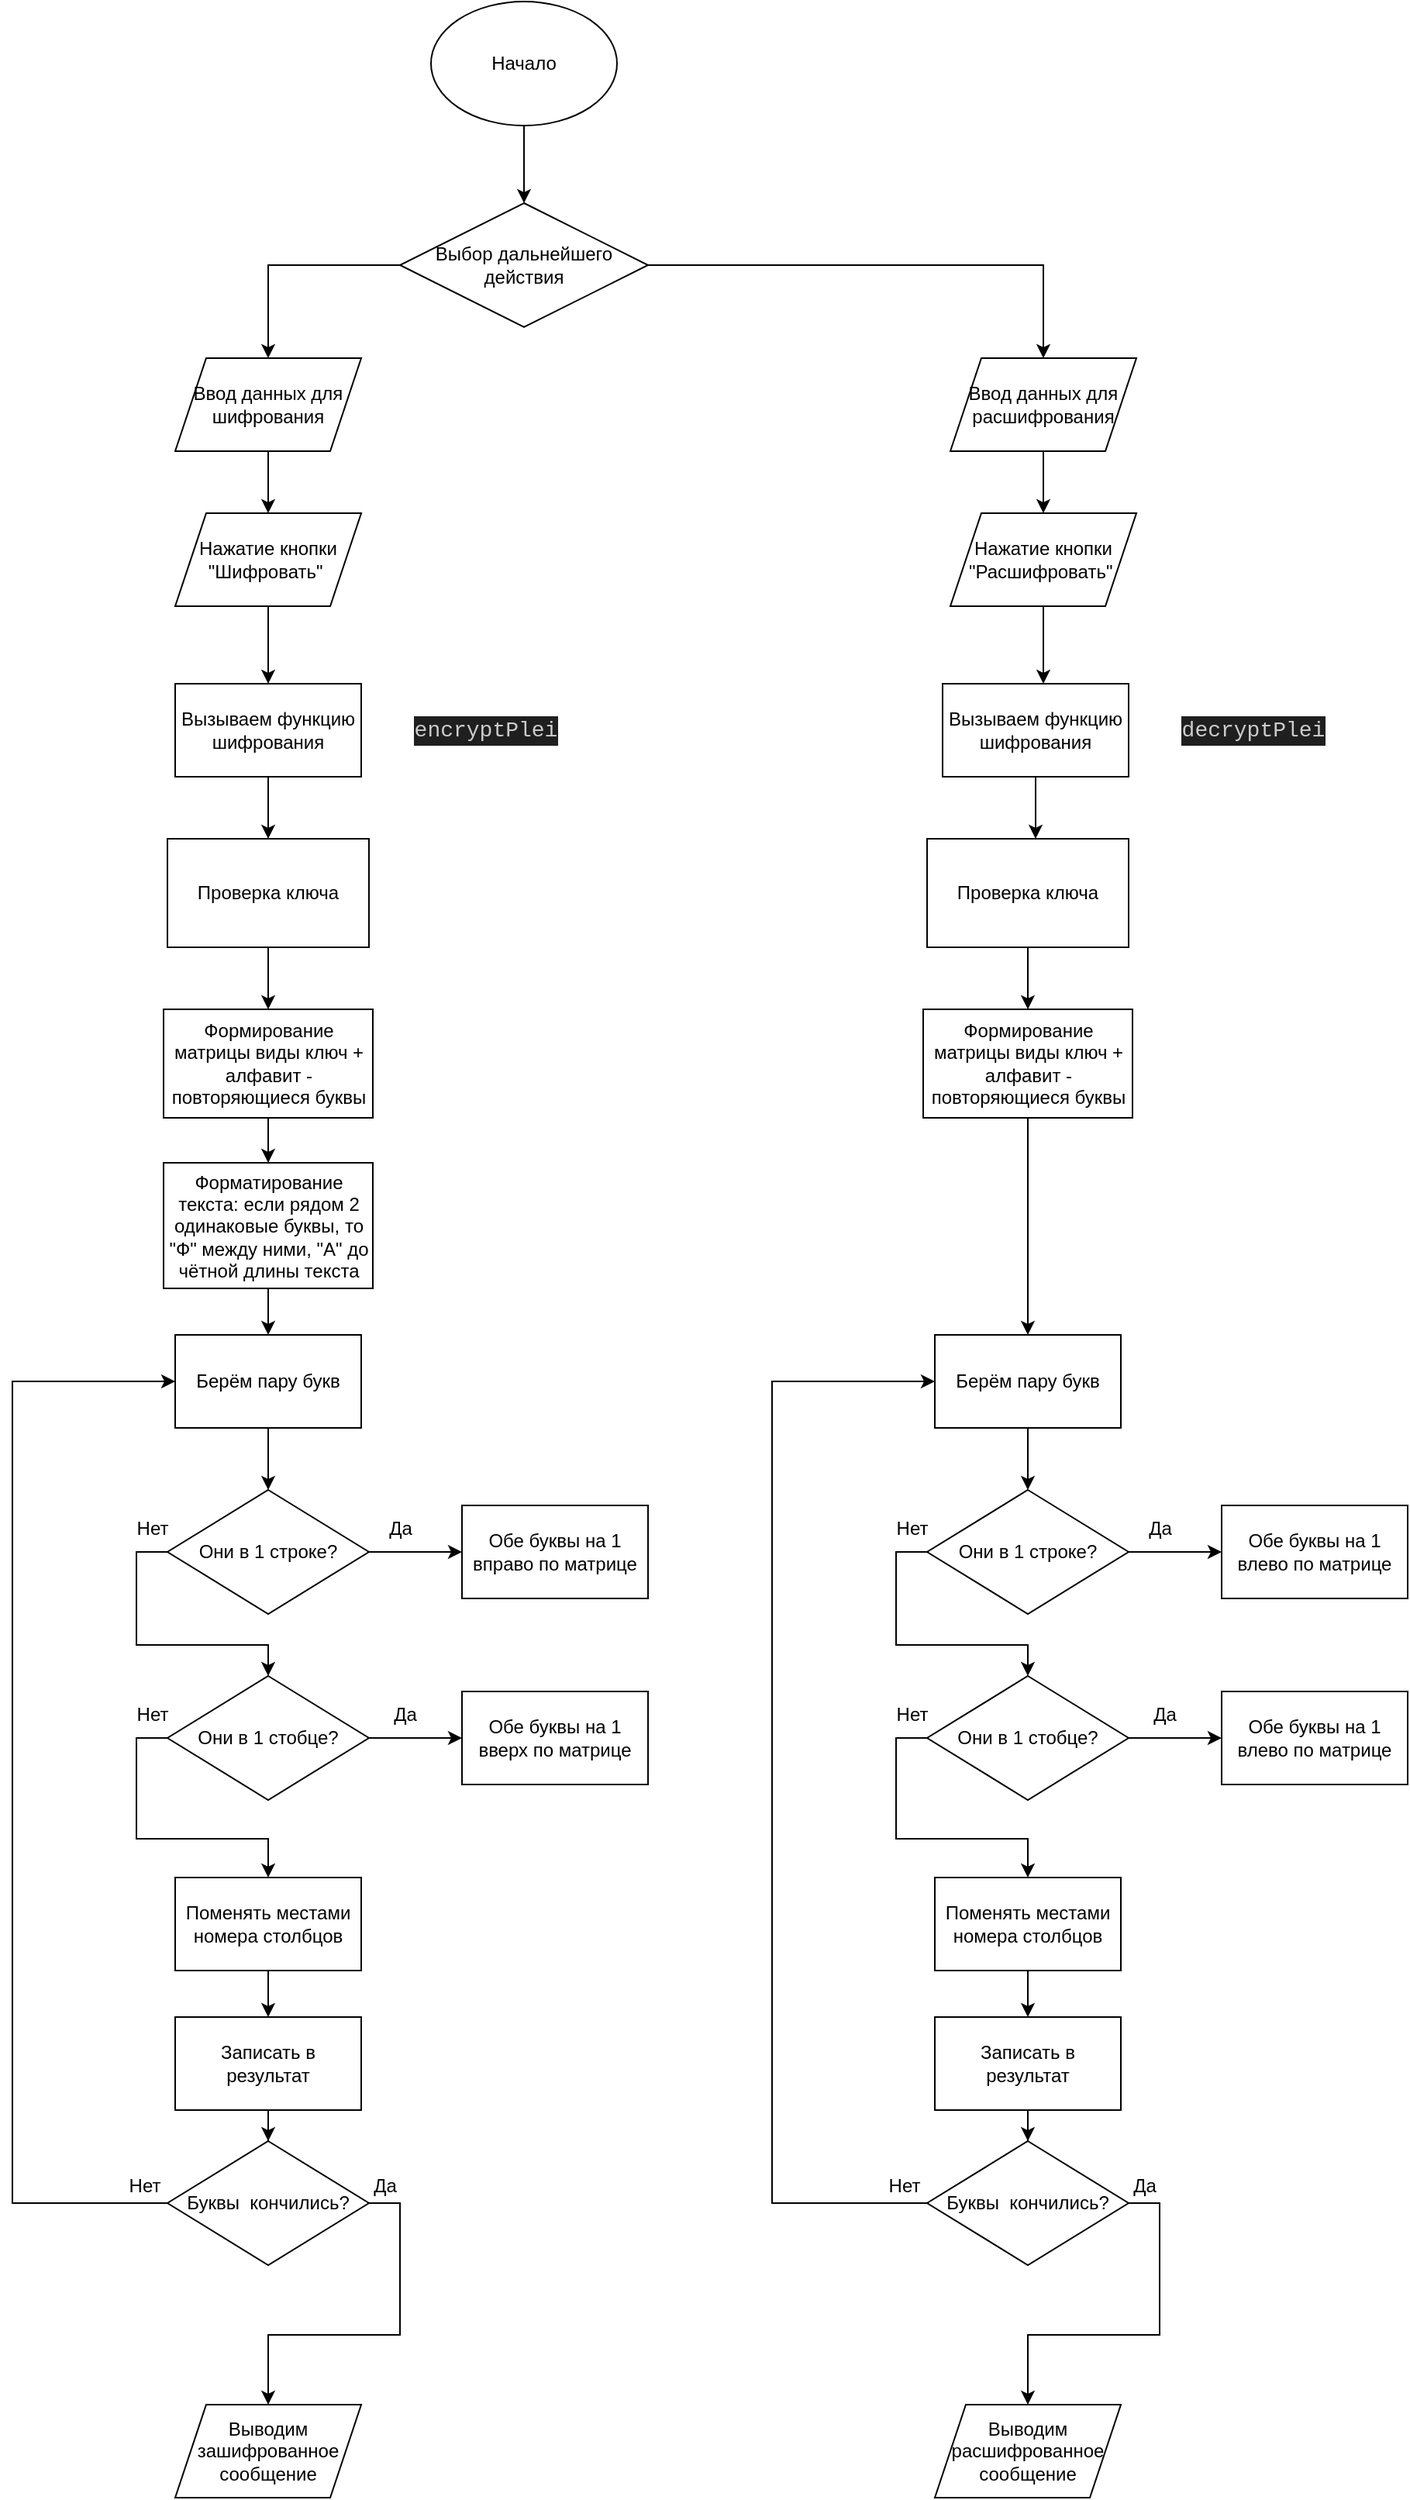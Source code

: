 <mxfile version="21.3.5" type="device">
  <diagram name="Страница 1" id="Bz_lrxthTzE5kPFzRARQ">
    <mxGraphModel dx="474" dy="755" grid="1" gridSize="10" guides="1" tooltips="1" connect="1" arrows="1" fold="1" page="1" pageScale="1" pageWidth="827" pageHeight="1169" math="0" shadow="0">
      <root>
        <mxCell id="0" />
        <mxCell id="1" parent="0" />
        <mxCell id="dbUdUkjzLWqy8CMi3rsd-3" value="" style="edgeStyle=orthogonalEdgeStyle;rounded=0;orthogonalLoop=1;jettySize=auto;html=1;" parent="1" source="dbUdUkjzLWqy8CMi3rsd-1" target="dbUdUkjzLWqy8CMi3rsd-2" edge="1">
          <mxGeometry relative="1" as="geometry" />
        </mxCell>
        <mxCell id="dbUdUkjzLWqy8CMi3rsd-1" value="Начало" style="ellipse;whiteSpace=wrap;html=1;" parent="1" vertex="1">
          <mxGeometry x="410" y="360" width="120" height="80" as="geometry" />
        </mxCell>
        <mxCell id="dbUdUkjzLWqy8CMi3rsd-6" value="" style="edgeStyle=orthogonalEdgeStyle;rounded=0;orthogonalLoop=1;jettySize=auto;html=1;" parent="1" source="dbUdUkjzLWqy8CMi3rsd-2" target="dbUdUkjzLWqy8CMi3rsd-5" edge="1">
          <mxGeometry relative="1" as="geometry" />
        </mxCell>
        <mxCell id="dbUdUkjzLWqy8CMi3rsd-8" value="" style="edgeStyle=orthogonalEdgeStyle;rounded=0;orthogonalLoop=1;jettySize=auto;html=1;exitX=1;exitY=0.5;exitDx=0;exitDy=0;" parent="1" source="dbUdUkjzLWqy8CMi3rsd-2" target="dbUdUkjzLWqy8CMi3rsd-7" edge="1">
          <mxGeometry relative="1" as="geometry" />
        </mxCell>
        <mxCell id="dbUdUkjzLWqy8CMi3rsd-2" value="Выбор дальнейшего действия" style="rhombus;whiteSpace=wrap;html=1;" parent="1" vertex="1">
          <mxGeometry x="390" y="490" width="160" height="80" as="geometry" />
        </mxCell>
        <mxCell id="dbUdUkjzLWqy8CMi3rsd-10" value="" style="edgeStyle=orthogonalEdgeStyle;rounded=0;orthogonalLoop=1;jettySize=auto;html=1;" parent="1" source="dbUdUkjzLWqy8CMi3rsd-5" target="dbUdUkjzLWqy8CMi3rsd-9" edge="1">
          <mxGeometry relative="1" as="geometry" />
        </mxCell>
        <mxCell id="dbUdUkjzLWqy8CMi3rsd-5" value="Ввод данных для шифрования" style="shape=parallelogram;perimeter=parallelogramPerimeter;whiteSpace=wrap;html=1;fixedSize=1;" parent="1" vertex="1">
          <mxGeometry x="245" y="590" width="120" height="60" as="geometry" />
        </mxCell>
        <mxCell id="dbUdUkjzLWqy8CMi3rsd-12" value="" style="edgeStyle=orthogonalEdgeStyle;rounded=0;orthogonalLoop=1;jettySize=auto;html=1;" parent="1" source="dbUdUkjzLWqy8CMi3rsd-7" target="dbUdUkjzLWqy8CMi3rsd-11" edge="1">
          <mxGeometry relative="1" as="geometry" />
        </mxCell>
        <mxCell id="dbUdUkjzLWqy8CMi3rsd-7" value="Ввод данных для расшифрования" style="shape=parallelogram;perimeter=parallelogramPerimeter;whiteSpace=wrap;html=1;fixedSize=1;" parent="1" vertex="1">
          <mxGeometry x="745" y="590" width="120" height="60" as="geometry" />
        </mxCell>
        <mxCell id="dbUdUkjzLWqy8CMi3rsd-14" value="" style="edgeStyle=orthogonalEdgeStyle;rounded=0;orthogonalLoop=1;jettySize=auto;html=1;" parent="1" source="dbUdUkjzLWqy8CMi3rsd-9" target="dbUdUkjzLWqy8CMi3rsd-13" edge="1">
          <mxGeometry relative="1" as="geometry" />
        </mxCell>
        <mxCell id="dbUdUkjzLWqy8CMi3rsd-9" value="Нажатие кнопки &quot;Шифровать&quot;&amp;nbsp;" style="shape=parallelogram;perimeter=parallelogramPerimeter;whiteSpace=wrap;html=1;fixedSize=1;" parent="1" vertex="1">
          <mxGeometry x="245" y="690" width="120" height="60" as="geometry" />
        </mxCell>
        <mxCell id="dbUdUkjzLWqy8CMi3rsd-16" value="" style="edgeStyle=orthogonalEdgeStyle;rounded=0;orthogonalLoop=1;jettySize=auto;html=1;" parent="1" source="dbUdUkjzLWqy8CMi3rsd-11" edge="1">
          <mxGeometry relative="1" as="geometry">
            <mxPoint x="805" y="800" as="targetPoint" />
          </mxGeometry>
        </mxCell>
        <mxCell id="dbUdUkjzLWqy8CMi3rsd-11" value="Нажатие кнопки &quot;Расшифровать&quot;&amp;nbsp;" style="shape=parallelogram;perimeter=parallelogramPerimeter;whiteSpace=wrap;html=1;fixedSize=1;" parent="1" vertex="1">
          <mxGeometry x="745" y="690" width="120" height="60" as="geometry" />
        </mxCell>
        <mxCell id="dbUdUkjzLWqy8CMi3rsd-18" value="" style="edgeStyle=orthogonalEdgeStyle;rounded=0;orthogonalLoop=1;jettySize=auto;html=1;" parent="1" source="dbUdUkjzLWqy8CMi3rsd-13" edge="1">
          <mxGeometry relative="1" as="geometry">
            <mxPoint x="305" y="900" as="targetPoint" />
          </mxGeometry>
        </mxCell>
        <mxCell id="dbUdUkjzLWqy8CMi3rsd-13" value="Вызываем функцию шифрования" style="rounded=0;whiteSpace=wrap;html=1;" parent="1" vertex="1">
          <mxGeometry x="245" y="800" width="120" height="60" as="geometry" />
        </mxCell>
        <mxCell id="5L_uXerfsb5XP3WXKPKb-2" value="&lt;div style=&quot;color: rgb(204, 204, 204); background-color: rgb(31, 31, 31); font-family: Consolas, &amp;quot;Courier New&amp;quot;, monospace; font-size: 14px; line-height: 19px;&quot;&gt;&lt;div style=&quot;line-height: 19px;&quot;&gt;&lt;div style=&quot;line-height: 19px;&quot;&gt;&lt;div style=&quot;line-height: 19px;&quot;&gt;&lt;div style=&quot;line-height: 19px;&quot;&gt;&lt;div style=&quot;line-height: 19px;&quot;&gt;&lt;div style=&quot;line-height: 19px;&quot;&gt;&lt;div style=&quot;line-height: 19px;&quot;&gt;encryptPlei&lt;/div&gt;&lt;/div&gt;&lt;/div&gt;&lt;/div&gt;&lt;/div&gt;&lt;/div&gt;&lt;/div&gt;&lt;/div&gt;" style="text;html=1;align=center;verticalAlign=middle;resizable=0;points=[];autosize=1;strokeColor=none;fillColor=none;" parent="1" vertex="1">
          <mxGeometry x="390" y="815" width="110" height="30" as="geometry" />
        </mxCell>
        <mxCell id="aY7v3Qfv7I3r-heTpfmQ-39" value="" style="edgeStyle=orthogonalEdgeStyle;rounded=0;orthogonalLoop=1;jettySize=auto;html=1;" edge="1" parent="1" source="5L_uXerfsb5XP3WXKPKb-3" target="aY7v3Qfv7I3r-heTpfmQ-38">
          <mxGeometry relative="1" as="geometry" />
        </mxCell>
        <mxCell id="5L_uXerfsb5XP3WXKPKb-3" value="Проверка ключа" style="whiteSpace=wrap;html=1;" parent="1" vertex="1">
          <mxGeometry x="240" y="900" width="130" height="70" as="geometry" />
        </mxCell>
        <mxCell id="5L_uXerfsb5XP3WXKPKb-4" value="Выводим зашифрованное сообщение" style="shape=parallelogram;perimeter=parallelogramPerimeter;whiteSpace=wrap;html=1;fixedSize=1;" parent="1" vertex="1">
          <mxGeometry x="245" y="1910" width="120" height="60" as="geometry" />
        </mxCell>
        <mxCell id="5L_uXerfsb5XP3WXKPKb-6" value="" style="edgeStyle=orthogonalEdgeStyle;rounded=0;orthogonalLoop=1;jettySize=auto;html=1;" parent="1" source="5L_uXerfsb5XP3WXKPKb-7" edge="1">
          <mxGeometry relative="1" as="geometry">
            <mxPoint x="800" y="900" as="targetPoint" />
          </mxGeometry>
        </mxCell>
        <mxCell id="5L_uXerfsb5XP3WXKPKb-7" value="Вызываем функцию шифрования" style="rounded=0;whiteSpace=wrap;html=1;" parent="1" vertex="1">
          <mxGeometry x="740" y="800" width="120" height="60" as="geometry" />
        </mxCell>
        <mxCell id="5L_uXerfsb5XP3WXKPKb-8" value="&lt;div style=&quot;color: rgb(204, 204, 204); background-color: rgb(31, 31, 31); font-family: Consolas, &amp;quot;Courier New&amp;quot;, monospace; font-size: 14px; line-height: 19px;&quot;&gt;&lt;div style=&quot;line-height: 19px;&quot;&gt;&lt;div style=&quot;line-height: 19px;&quot;&gt;&lt;div style=&quot;line-height: 19px;&quot;&gt;&lt;div style=&quot;line-height: 19px;&quot;&gt;&lt;div style=&quot;line-height: 19px;&quot;&gt;&lt;div style=&quot;line-height: 19px;&quot;&gt;&lt;div style=&quot;line-height: 19px;&quot;&gt;&lt;div style=&quot;line-height: 19px;&quot;&gt;decryptPlei&lt;/div&gt;&lt;/div&gt;&lt;/div&gt;&lt;/div&gt;&lt;/div&gt;&lt;/div&gt;&lt;/div&gt;&lt;/div&gt;&lt;/div&gt;" style="text;html=1;align=center;verticalAlign=middle;resizable=0;points=[];autosize=1;strokeColor=none;fillColor=none;" parent="1" vertex="1">
          <mxGeometry x="885" y="815" width="110" height="30" as="geometry" />
        </mxCell>
        <mxCell id="aY7v3Qfv7I3r-heTpfmQ-43" value="" style="edgeStyle=orthogonalEdgeStyle;rounded=0;orthogonalLoop=1;jettySize=auto;html=1;" edge="1" parent="1" source="aY7v3Qfv7I3r-heTpfmQ-38" target="aY7v3Qfv7I3r-heTpfmQ-42">
          <mxGeometry relative="1" as="geometry" />
        </mxCell>
        <mxCell id="aY7v3Qfv7I3r-heTpfmQ-38" value="Формирование матрицы виды ключ + алфавит - повторяющиеся буквы" style="whiteSpace=wrap;html=1;" vertex="1" parent="1">
          <mxGeometry x="237.5" y="1010" width="135" height="70" as="geometry" />
        </mxCell>
        <mxCell id="aY7v3Qfv7I3r-heTpfmQ-45" value="" style="edgeStyle=orthogonalEdgeStyle;rounded=0;orthogonalLoop=1;jettySize=auto;html=1;" edge="1" parent="1" source="aY7v3Qfv7I3r-heTpfmQ-42" target="aY7v3Qfv7I3r-heTpfmQ-44">
          <mxGeometry relative="1" as="geometry" />
        </mxCell>
        <mxCell id="aY7v3Qfv7I3r-heTpfmQ-42" value="Форматирование текста: если рядом 2 одинаковые буквы, то &quot;Ф&quot; между ними, &quot;А&quot; до чётной длины текста" style="whiteSpace=wrap;html=1;" vertex="1" parent="1">
          <mxGeometry x="237.5" y="1109" width="135" height="81" as="geometry" />
        </mxCell>
        <mxCell id="aY7v3Qfv7I3r-heTpfmQ-47" value="" style="edgeStyle=orthogonalEdgeStyle;rounded=0;orthogonalLoop=1;jettySize=auto;html=1;" edge="1" parent="1" source="aY7v3Qfv7I3r-heTpfmQ-44" target="aY7v3Qfv7I3r-heTpfmQ-46">
          <mxGeometry relative="1" as="geometry" />
        </mxCell>
        <mxCell id="aY7v3Qfv7I3r-heTpfmQ-44" value="Берём пару букв" style="whiteSpace=wrap;html=1;" vertex="1" parent="1">
          <mxGeometry x="245" y="1220" width="120" height="60" as="geometry" />
        </mxCell>
        <mxCell id="aY7v3Qfv7I3r-heTpfmQ-49" value="" style="edgeStyle=orthogonalEdgeStyle;rounded=0;orthogonalLoop=1;jettySize=auto;html=1;exitX=0;exitY=0.5;exitDx=0;exitDy=0;" edge="1" parent="1" source="aY7v3Qfv7I3r-heTpfmQ-46" target="aY7v3Qfv7I3r-heTpfmQ-48">
          <mxGeometry relative="1" as="geometry" />
        </mxCell>
        <mxCell id="aY7v3Qfv7I3r-heTpfmQ-51" value="" style="edgeStyle=orthogonalEdgeStyle;rounded=0;orthogonalLoop=1;jettySize=auto;html=1;" edge="1" parent="1" source="aY7v3Qfv7I3r-heTpfmQ-46" target="aY7v3Qfv7I3r-heTpfmQ-50">
          <mxGeometry relative="1" as="geometry" />
        </mxCell>
        <mxCell id="aY7v3Qfv7I3r-heTpfmQ-46" value="Они в 1 строке?" style="rhombus;whiteSpace=wrap;html=1;" vertex="1" parent="1">
          <mxGeometry x="240" y="1320" width="130" height="80" as="geometry" />
        </mxCell>
        <mxCell id="aY7v3Qfv7I3r-heTpfmQ-53" value="" style="edgeStyle=orthogonalEdgeStyle;rounded=0;orthogonalLoop=1;jettySize=auto;html=1;" edge="1" parent="1" source="aY7v3Qfv7I3r-heTpfmQ-48" target="aY7v3Qfv7I3r-heTpfmQ-52">
          <mxGeometry relative="1" as="geometry" />
        </mxCell>
        <mxCell id="aY7v3Qfv7I3r-heTpfmQ-55" value="" style="edgeStyle=orthogonalEdgeStyle;rounded=0;orthogonalLoop=1;jettySize=auto;html=1;exitX=0;exitY=0.5;exitDx=0;exitDy=0;" edge="1" parent="1" source="aY7v3Qfv7I3r-heTpfmQ-48" target="aY7v3Qfv7I3r-heTpfmQ-54">
          <mxGeometry relative="1" as="geometry" />
        </mxCell>
        <mxCell id="aY7v3Qfv7I3r-heTpfmQ-48" value="Они в 1 стобце?" style="rhombus;whiteSpace=wrap;html=1;" vertex="1" parent="1">
          <mxGeometry x="240" y="1440" width="130" height="80" as="geometry" />
        </mxCell>
        <mxCell id="aY7v3Qfv7I3r-heTpfmQ-50" value="Обе буквы на 1 вправо по матрице" style="whiteSpace=wrap;html=1;" vertex="1" parent="1">
          <mxGeometry x="430" y="1330" width="120" height="60" as="geometry" />
        </mxCell>
        <mxCell id="aY7v3Qfv7I3r-heTpfmQ-52" value="Обе буквы на 1 вверх по матрице" style="whiteSpace=wrap;html=1;" vertex="1" parent="1">
          <mxGeometry x="430" y="1450" width="120" height="60" as="geometry" />
        </mxCell>
        <mxCell id="aY7v3Qfv7I3r-heTpfmQ-59" style="edgeStyle=orthogonalEdgeStyle;rounded=0;orthogonalLoop=1;jettySize=auto;html=1;entryX=0.5;entryY=0;entryDx=0;entryDy=0;" edge="1" parent="1" source="aY7v3Qfv7I3r-heTpfmQ-54" target="aY7v3Qfv7I3r-heTpfmQ-56">
          <mxGeometry relative="1" as="geometry" />
        </mxCell>
        <mxCell id="aY7v3Qfv7I3r-heTpfmQ-54" value="Поменять местами номера столбцов" style="whiteSpace=wrap;html=1;" vertex="1" parent="1">
          <mxGeometry x="245" y="1570" width="120" height="60" as="geometry" />
        </mxCell>
        <mxCell id="aY7v3Qfv7I3r-heTpfmQ-60" value="" style="edgeStyle=orthogonalEdgeStyle;rounded=0;orthogonalLoop=1;jettySize=auto;html=1;" edge="1" parent="1" source="aY7v3Qfv7I3r-heTpfmQ-56" target="aY7v3Qfv7I3r-heTpfmQ-57">
          <mxGeometry relative="1" as="geometry" />
        </mxCell>
        <mxCell id="aY7v3Qfv7I3r-heTpfmQ-56" value="Записать в результат" style="rounded=0;whiteSpace=wrap;html=1;" vertex="1" parent="1">
          <mxGeometry x="245" y="1660" width="120" height="60" as="geometry" />
        </mxCell>
        <mxCell id="aY7v3Qfv7I3r-heTpfmQ-61" style="edgeStyle=orthogonalEdgeStyle;rounded=0;orthogonalLoop=1;jettySize=auto;html=1;entryX=0.5;entryY=0;entryDx=0;entryDy=0;exitX=1;exitY=0.5;exitDx=0;exitDy=0;" edge="1" parent="1" source="aY7v3Qfv7I3r-heTpfmQ-57" target="5L_uXerfsb5XP3WXKPKb-4">
          <mxGeometry relative="1" as="geometry" />
        </mxCell>
        <mxCell id="aY7v3Qfv7I3r-heTpfmQ-62" style="edgeStyle=orthogonalEdgeStyle;rounded=0;orthogonalLoop=1;jettySize=auto;html=1;exitX=0;exitY=0.5;exitDx=0;exitDy=0;entryX=0;entryY=0.5;entryDx=0;entryDy=0;" edge="1" parent="1" source="aY7v3Qfv7I3r-heTpfmQ-57" target="aY7v3Qfv7I3r-heTpfmQ-44">
          <mxGeometry relative="1" as="geometry">
            <mxPoint x="140" y="1320" as="targetPoint" />
            <Array as="points">
              <mxPoint x="140" y="1780" />
              <mxPoint x="140" y="1250" />
            </Array>
          </mxGeometry>
        </mxCell>
        <mxCell id="aY7v3Qfv7I3r-heTpfmQ-57" value="Буквы&amp;nbsp; кончились?" style="rhombus;whiteSpace=wrap;html=1;" vertex="1" parent="1">
          <mxGeometry x="240" y="1740" width="130" height="80" as="geometry" />
        </mxCell>
        <mxCell id="aY7v3Qfv7I3r-heTpfmQ-63" value="Да" style="text;html=1;align=center;verticalAlign=middle;resizable=0;points=[];autosize=1;strokeColor=none;fillColor=none;" vertex="1" parent="1">
          <mxGeometry x="370" y="1330" width="40" height="30" as="geometry" />
        </mxCell>
        <mxCell id="aY7v3Qfv7I3r-heTpfmQ-64" value="Да" style="text;html=1;align=center;verticalAlign=middle;resizable=0;points=[];autosize=1;strokeColor=none;fillColor=none;" vertex="1" parent="1">
          <mxGeometry x="372.5" y="1450" width="40" height="30" as="geometry" />
        </mxCell>
        <mxCell id="aY7v3Qfv7I3r-heTpfmQ-65" value="Да" style="text;html=1;align=center;verticalAlign=middle;resizable=0;points=[];autosize=1;strokeColor=none;fillColor=none;" vertex="1" parent="1">
          <mxGeometry x="360" y="1754" width="40" height="30" as="geometry" />
        </mxCell>
        <mxCell id="aY7v3Qfv7I3r-heTpfmQ-66" value="Нет" style="text;html=1;align=center;verticalAlign=middle;resizable=0;points=[];autosize=1;strokeColor=none;fillColor=none;" vertex="1" parent="1">
          <mxGeometry x="210" y="1330" width="40" height="30" as="geometry" />
        </mxCell>
        <mxCell id="aY7v3Qfv7I3r-heTpfmQ-67" value="Нет" style="text;html=1;align=center;verticalAlign=middle;resizable=0;points=[];autosize=1;strokeColor=none;fillColor=none;" vertex="1" parent="1">
          <mxGeometry x="210" y="1450" width="40" height="30" as="geometry" />
        </mxCell>
        <mxCell id="aY7v3Qfv7I3r-heTpfmQ-68" value="Нет" style="text;html=1;align=center;verticalAlign=middle;resizable=0;points=[];autosize=1;strokeColor=none;fillColor=none;" vertex="1" parent="1">
          <mxGeometry x="205" y="1754" width="40" height="30" as="geometry" />
        </mxCell>
        <mxCell id="aY7v3Qfv7I3r-heTpfmQ-99" value="" style="edgeStyle=orthogonalEdgeStyle;rounded=0;orthogonalLoop=1;jettySize=auto;html=1;" edge="1" parent="1" source="aY7v3Qfv7I3r-heTpfmQ-100" target="aY7v3Qfv7I3r-heTpfmQ-103">
          <mxGeometry relative="1" as="geometry" />
        </mxCell>
        <mxCell id="aY7v3Qfv7I3r-heTpfmQ-100" value="Проверка ключа" style="whiteSpace=wrap;html=1;" vertex="1" parent="1">
          <mxGeometry x="730" y="900" width="130" height="70" as="geometry" />
        </mxCell>
        <mxCell id="aY7v3Qfv7I3r-heTpfmQ-101" value="Выводим расшифрованное сообщение" style="shape=parallelogram;perimeter=parallelogramPerimeter;whiteSpace=wrap;html=1;fixedSize=1;" vertex="1" parent="1">
          <mxGeometry x="735" y="1910" width="120" height="60" as="geometry" />
        </mxCell>
        <mxCell id="aY7v3Qfv7I3r-heTpfmQ-102" value="" style="edgeStyle=orthogonalEdgeStyle;rounded=0;orthogonalLoop=1;jettySize=auto;html=1;entryX=0.5;entryY=0;entryDx=0;entryDy=0;" edge="1" parent="1" source="aY7v3Qfv7I3r-heTpfmQ-103" target="aY7v3Qfv7I3r-heTpfmQ-107">
          <mxGeometry relative="1" as="geometry">
            <mxPoint x="795" y="1109" as="targetPoint" />
          </mxGeometry>
        </mxCell>
        <mxCell id="aY7v3Qfv7I3r-heTpfmQ-103" value="Формирование матрицы виды ключ + алфавит - повторяющиеся буквы" style="whiteSpace=wrap;html=1;" vertex="1" parent="1">
          <mxGeometry x="727.5" y="1010" width="135" height="70" as="geometry" />
        </mxCell>
        <mxCell id="aY7v3Qfv7I3r-heTpfmQ-106" value="" style="edgeStyle=orthogonalEdgeStyle;rounded=0;orthogonalLoop=1;jettySize=auto;html=1;" edge="1" parent="1" source="aY7v3Qfv7I3r-heTpfmQ-107" target="aY7v3Qfv7I3r-heTpfmQ-110">
          <mxGeometry relative="1" as="geometry" />
        </mxCell>
        <mxCell id="aY7v3Qfv7I3r-heTpfmQ-107" value="Берём пару букв" style="whiteSpace=wrap;html=1;" vertex="1" parent="1">
          <mxGeometry x="735" y="1220" width="120" height="60" as="geometry" />
        </mxCell>
        <mxCell id="aY7v3Qfv7I3r-heTpfmQ-108" value="" style="edgeStyle=orthogonalEdgeStyle;rounded=0;orthogonalLoop=1;jettySize=auto;html=1;exitX=0;exitY=0.5;exitDx=0;exitDy=0;" edge="1" parent="1" source="aY7v3Qfv7I3r-heTpfmQ-110" target="aY7v3Qfv7I3r-heTpfmQ-113">
          <mxGeometry relative="1" as="geometry" />
        </mxCell>
        <mxCell id="aY7v3Qfv7I3r-heTpfmQ-109" value="" style="edgeStyle=orthogonalEdgeStyle;rounded=0;orthogonalLoop=1;jettySize=auto;html=1;" edge="1" parent="1" source="aY7v3Qfv7I3r-heTpfmQ-110" target="aY7v3Qfv7I3r-heTpfmQ-114">
          <mxGeometry relative="1" as="geometry" />
        </mxCell>
        <mxCell id="aY7v3Qfv7I3r-heTpfmQ-110" value="Они в 1 строке?" style="rhombus;whiteSpace=wrap;html=1;" vertex="1" parent="1">
          <mxGeometry x="730" y="1320" width="130" height="80" as="geometry" />
        </mxCell>
        <mxCell id="aY7v3Qfv7I3r-heTpfmQ-111" value="" style="edgeStyle=orthogonalEdgeStyle;rounded=0;orthogonalLoop=1;jettySize=auto;html=1;" edge="1" parent="1" source="aY7v3Qfv7I3r-heTpfmQ-113" target="aY7v3Qfv7I3r-heTpfmQ-115">
          <mxGeometry relative="1" as="geometry" />
        </mxCell>
        <mxCell id="aY7v3Qfv7I3r-heTpfmQ-112" value="" style="edgeStyle=orthogonalEdgeStyle;rounded=0;orthogonalLoop=1;jettySize=auto;html=1;exitX=0;exitY=0.5;exitDx=0;exitDy=0;" edge="1" parent="1" source="aY7v3Qfv7I3r-heTpfmQ-113" target="aY7v3Qfv7I3r-heTpfmQ-117">
          <mxGeometry relative="1" as="geometry" />
        </mxCell>
        <mxCell id="aY7v3Qfv7I3r-heTpfmQ-113" value="Они в 1 стобце?" style="rhombus;whiteSpace=wrap;html=1;" vertex="1" parent="1">
          <mxGeometry x="730" y="1440" width="130" height="80" as="geometry" />
        </mxCell>
        <mxCell id="aY7v3Qfv7I3r-heTpfmQ-114" value="Обе буквы на 1 влево по матрице" style="whiteSpace=wrap;html=1;" vertex="1" parent="1">
          <mxGeometry x="920" y="1330" width="120" height="60" as="geometry" />
        </mxCell>
        <mxCell id="aY7v3Qfv7I3r-heTpfmQ-115" value="Обе буквы на 1 влево по матрице" style="whiteSpace=wrap;html=1;" vertex="1" parent="1">
          <mxGeometry x="920" y="1450" width="120" height="60" as="geometry" />
        </mxCell>
        <mxCell id="aY7v3Qfv7I3r-heTpfmQ-116" style="edgeStyle=orthogonalEdgeStyle;rounded=0;orthogonalLoop=1;jettySize=auto;html=1;entryX=0.5;entryY=0;entryDx=0;entryDy=0;" edge="1" parent="1" source="aY7v3Qfv7I3r-heTpfmQ-117" target="aY7v3Qfv7I3r-heTpfmQ-119">
          <mxGeometry relative="1" as="geometry" />
        </mxCell>
        <mxCell id="aY7v3Qfv7I3r-heTpfmQ-117" value="Поменять местами номера столбцов" style="whiteSpace=wrap;html=1;" vertex="1" parent="1">
          <mxGeometry x="735" y="1570" width="120" height="60" as="geometry" />
        </mxCell>
        <mxCell id="aY7v3Qfv7I3r-heTpfmQ-118" value="" style="edgeStyle=orthogonalEdgeStyle;rounded=0;orthogonalLoop=1;jettySize=auto;html=1;" edge="1" parent="1" source="aY7v3Qfv7I3r-heTpfmQ-119" target="aY7v3Qfv7I3r-heTpfmQ-122">
          <mxGeometry relative="1" as="geometry" />
        </mxCell>
        <mxCell id="aY7v3Qfv7I3r-heTpfmQ-119" value="Записать в результат" style="rounded=0;whiteSpace=wrap;html=1;" vertex="1" parent="1">
          <mxGeometry x="735" y="1660" width="120" height="60" as="geometry" />
        </mxCell>
        <mxCell id="aY7v3Qfv7I3r-heTpfmQ-120" style="edgeStyle=orthogonalEdgeStyle;rounded=0;orthogonalLoop=1;jettySize=auto;html=1;entryX=0.5;entryY=0;entryDx=0;entryDy=0;exitX=1;exitY=0.5;exitDx=0;exitDy=0;" edge="1" parent="1" source="aY7v3Qfv7I3r-heTpfmQ-122" target="aY7v3Qfv7I3r-heTpfmQ-101">
          <mxGeometry relative="1" as="geometry" />
        </mxCell>
        <mxCell id="aY7v3Qfv7I3r-heTpfmQ-121" style="edgeStyle=orthogonalEdgeStyle;rounded=0;orthogonalLoop=1;jettySize=auto;html=1;exitX=0;exitY=0.5;exitDx=0;exitDy=0;entryX=0;entryY=0.5;entryDx=0;entryDy=0;" edge="1" parent="1" source="aY7v3Qfv7I3r-heTpfmQ-122" target="aY7v3Qfv7I3r-heTpfmQ-107">
          <mxGeometry relative="1" as="geometry">
            <mxPoint x="630" y="1320" as="targetPoint" />
            <Array as="points">
              <mxPoint x="630" y="1780" />
              <mxPoint x="630" y="1250" />
            </Array>
          </mxGeometry>
        </mxCell>
        <mxCell id="aY7v3Qfv7I3r-heTpfmQ-122" value="Буквы&amp;nbsp; кончились?" style="rhombus;whiteSpace=wrap;html=1;" vertex="1" parent="1">
          <mxGeometry x="730" y="1740" width="130" height="80" as="geometry" />
        </mxCell>
        <mxCell id="aY7v3Qfv7I3r-heTpfmQ-123" value="Да" style="text;html=1;align=center;verticalAlign=middle;resizable=0;points=[];autosize=1;strokeColor=none;fillColor=none;" vertex="1" parent="1">
          <mxGeometry x="860" y="1330" width="40" height="30" as="geometry" />
        </mxCell>
        <mxCell id="aY7v3Qfv7I3r-heTpfmQ-124" value="Да" style="text;html=1;align=center;verticalAlign=middle;resizable=0;points=[];autosize=1;strokeColor=none;fillColor=none;" vertex="1" parent="1">
          <mxGeometry x="862.5" y="1450" width="40" height="30" as="geometry" />
        </mxCell>
        <mxCell id="aY7v3Qfv7I3r-heTpfmQ-125" value="Да" style="text;html=1;align=center;verticalAlign=middle;resizable=0;points=[];autosize=1;strokeColor=none;fillColor=none;" vertex="1" parent="1">
          <mxGeometry x="850" y="1754" width="40" height="30" as="geometry" />
        </mxCell>
        <mxCell id="aY7v3Qfv7I3r-heTpfmQ-126" value="Нет" style="text;html=1;align=center;verticalAlign=middle;resizable=0;points=[];autosize=1;strokeColor=none;fillColor=none;" vertex="1" parent="1">
          <mxGeometry x="700" y="1330" width="40" height="30" as="geometry" />
        </mxCell>
        <mxCell id="aY7v3Qfv7I3r-heTpfmQ-127" value="Нет" style="text;html=1;align=center;verticalAlign=middle;resizable=0;points=[];autosize=1;strokeColor=none;fillColor=none;" vertex="1" parent="1">
          <mxGeometry x="700" y="1450" width="40" height="30" as="geometry" />
        </mxCell>
        <mxCell id="aY7v3Qfv7I3r-heTpfmQ-128" value="Нет" style="text;html=1;align=center;verticalAlign=middle;resizable=0;points=[];autosize=1;strokeColor=none;fillColor=none;" vertex="1" parent="1">
          <mxGeometry x="695" y="1754" width="40" height="30" as="geometry" />
        </mxCell>
      </root>
    </mxGraphModel>
  </diagram>
</mxfile>
